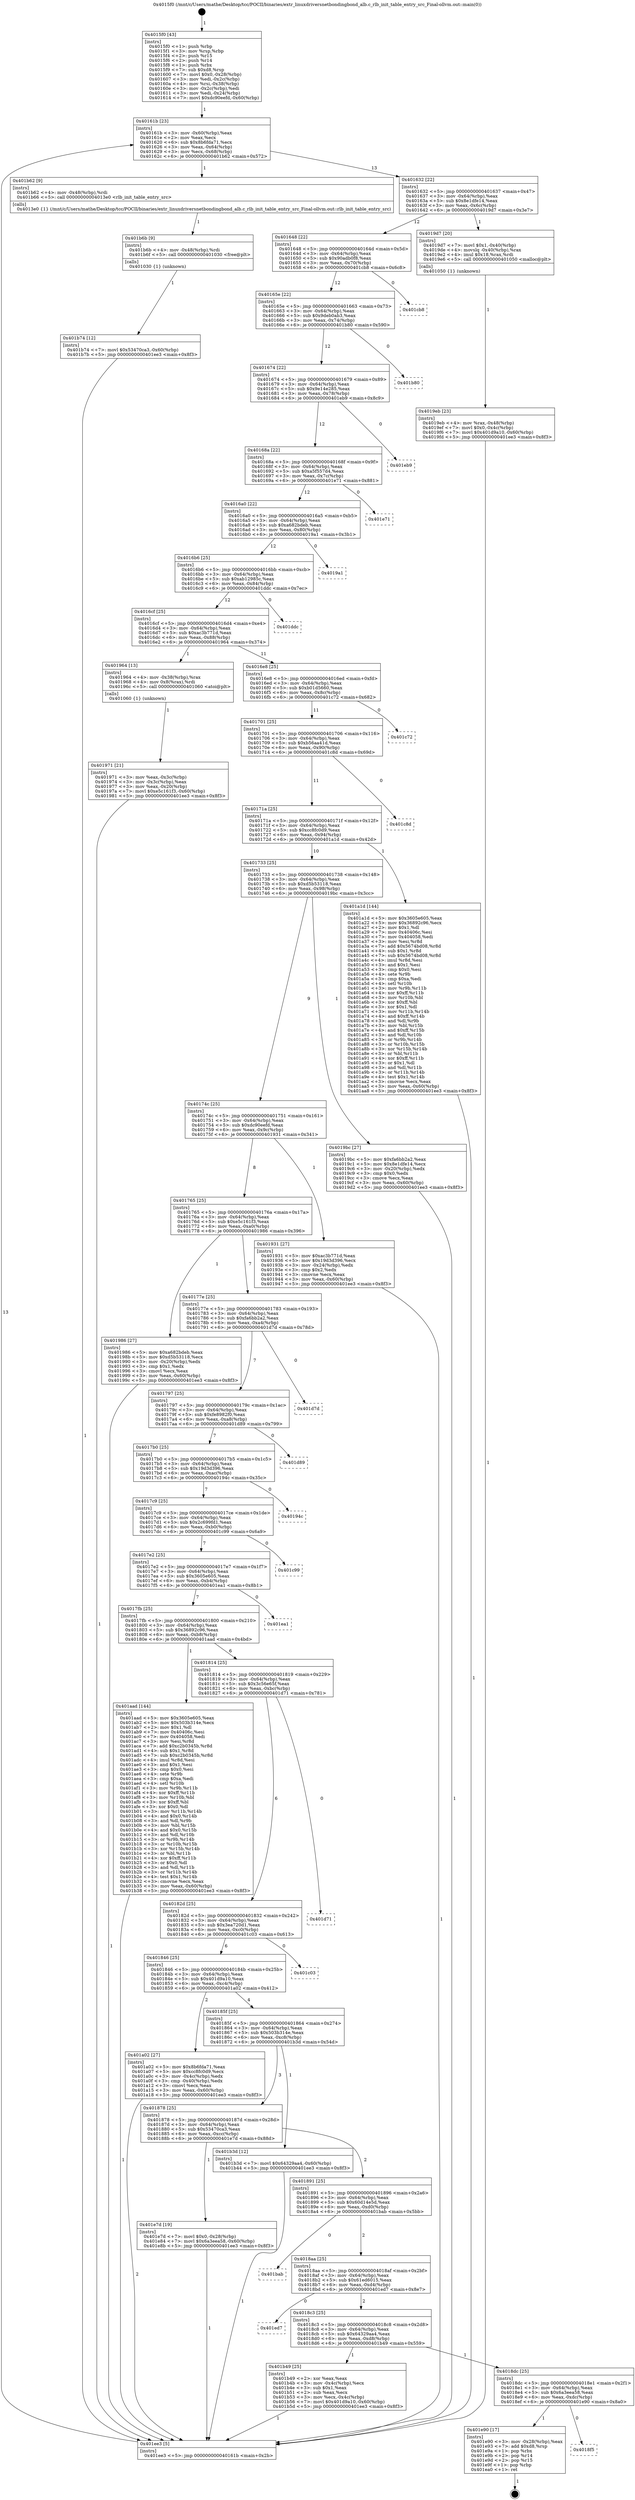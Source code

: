 digraph "0x4015f0" {
  label = "0x4015f0 (/mnt/c/Users/mathe/Desktop/tcc/POCII/binaries/extr_linuxdriversnetbondingbond_alb.c_rlb_init_table_entry_src_Final-ollvm.out::main(0))"
  labelloc = "t"
  node[shape=record]

  Entry [label="",width=0.3,height=0.3,shape=circle,fillcolor=black,style=filled]
  "0x40161b" [label="{
     0x40161b [23]\l
     | [instrs]\l
     &nbsp;&nbsp;0x40161b \<+3\>: mov -0x60(%rbp),%eax\l
     &nbsp;&nbsp;0x40161e \<+2\>: mov %eax,%ecx\l
     &nbsp;&nbsp;0x401620 \<+6\>: sub $0x8b6fda71,%ecx\l
     &nbsp;&nbsp;0x401626 \<+3\>: mov %eax,-0x64(%rbp)\l
     &nbsp;&nbsp;0x401629 \<+3\>: mov %ecx,-0x68(%rbp)\l
     &nbsp;&nbsp;0x40162c \<+6\>: je 0000000000401b62 \<main+0x572\>\l
  }"]
  "0x401b62" [label="{
     0x401b62 [9]\l
     | [instrs]\l
     &nbsp;&nbsp;0x401b62 \<+4\>: mov -0x48(%rbp),%rdi\l
     &nbsp;&nbsp;0x401b66 \<+5\>: call 00000000004013e0 \<rlb_init_table_entry_src\>\l
     | [calls]\l
     &nbsp;&nbsp;0x4013e0 \{1\} (/mnt/c/Users/mathe/Desktop/tcc/POCII/binaries/extr_linuxdriversnetbondingbond_alb.c_rlb_init_table_entry_src_Final-ollvm.out::rlb_init_table_entry_src)\l
  }"]
  "0x401632" [label="{
     0x401632 [22]\l
     | [instrs]\l
     &nbsp;&nbsp;0x401632 \<+5\>: jmp 0000000000401637 \<main+0x47\>\l
     &nbsp;&nbsp;0x401637 \<+3\>: mov -0x64(%rbp),%eax\l
     &nbsp;&nbsp;0x40163a \<+5\>: sub $0x8e1dfe14,%eax\l
     &nbsp;&nbsp;0x40163f \<+3\>: mov %eax,-0x6c(%rbp)\l
     &nbsp;&nbsp;0x401642 \<+6\>: je 00000000004019d7 \<main+0x3e7\>\l
  }"]
  Exit [label="",width=0.3,height=0.3,shape=circle,fillcolor=black,style=filled,peripheries=2]
  "0x4019d7" [label="{
     0x4019d7 [20]\l
     | [instrs]\l
     &nbsp;&nbsp;0x4019d7 \<+7\>: movl $0x1,-0x40(%rbp)\l
     &nbsp;&nbsp;0x4019de \<+4\>: movslq -0x40(%rbp),%rax\l
     &nbsp;&nbsp;0x4019e2 \<+4\>: imul $0x18,%rax,%rdi\l
     &nbsp;&nbsp;0x4019e6 \<+5\>: call 0000000000401050 \<malloc@plt\>\l
     | [calls]\l
     &nbsp;&nbsp;0x401050 \{1\} (unknown)\l
  }"]
  "0x401648" [label="{
     0x401648 [22]\l
     | [instrs]\l
     &nbsp;&nbsp;0x401648 \<+5\>: jmp 000000000040164d \<main+0x5d\>\l
     &nbsp;&nbsp;0x40164d \<+3\>: mov -0x64(%rbp),%eax\l
     &nbsp;&nbsp;0x401650 \<+5\>: sub $0x90adb0f8,%eax\l
     &nbsp;&nbsp;0x401655 \<+3\>: mov %eax,-0x70(%rbp)\l
     &nbsp;&nbsp;0x401658 \<+6\>: je 0000000000401cb8 \<main+0x6c8\>\l
  }"]
  "0x4018f5" [label="{
     0x4018f5\l
  }", style=dashed]
  "0x401cb8" [label="{
     0x401cb8\l
  }", style=dashed]
  "0x40165e" [label="{
     0x40165e [22]\l
     | [instrs]\l
     &nbsp;&nbsp;0x40165e \<+5\>: jmp 0000000000401663 \<main+0x73\>\l
     &nbsp;&nbsp;0x401663 \<+3\>: mov -0x64(%rbp),%eax\l
     &nbsp;&nbsp;0x401666 \<+5\>: sub $0x9deb0ab3,%eax\l
     &nbsp;&nbsp;0x40166b \<+3\>: mov %eax,-0x74(%rbp)\l
     &nbsp;&nbsp;0x40166e \<+6\>: je 0000000000401b80 \<main+0x590\>\l
  }"]
  "0x401e90" [label="{
     0x401e90 [17]\l
     | [instrs]\l
     &nbsp;&nbsp;0x401e90 \<+3\>: mov -0x28(%rbp),%eax\l
     &nbsp;&nbsp;0x401e93 \<+7\>: add $0xd8,%rsp\l
     &nbsp;&nbsp;0x401e9a \<+1\>: pop %rbx\l
     &nbsp;&nbsp;0x401e9b \<+2\>: pop %r14\l
     &nbsp;&nbsp;0x401e9d \<+2\>: pop %r15\l
     &nbsp;&nbsp;0x401e9f \<+1\>: pop %rbp\l
     &nbsp;&nbsp;0x401ea0 \<+1\>: ret\l
  }"]
  "0x401b80" [label="{
     0x401b80\l
  }", style=dashed]
  "0x401674" [label="{
     0x401674 [22]\l
     | [instrs]\l
     &nbsp;&nbsp;0x401674 \<+5\>: jmp 0000000000401679 \<main+0x89\>\l
     &nbsp;&nbsp;0x401679 \<+3\>: mov -0x64(%rbp),%eax\l
     &nbsp;&nbsp;0x40167c \<+5\>: sub $0x9e14e285,%eax\l
     &nbsp;&nbsp;0x401681 \<+3\>: mov %eax,-0x78(%rbp)\l
     &nbsp;&nbsp;0x401684 \<+6\>: je 0000000000401eb9 \<main+0x8c9\>\l
  }"]
  "0x401b74" [label="{
     0x401b74 [12]\l
     | [instrs]\l
     &nbsp;&nbsp;0x401b74 \<+7\>: movl $0x53470ca3,-0x60(%rbp)\l
     &nbsp;&nbsp;0x401b7b \<+5\>: jmp 0000000000401ee3 \<main+0x8f3\>\l
  }"]
  "0x401eb9" [label="{
     0x401eb9\l
  }", style=dashed]
  "0x40168a" [label="{
     0x40168a [22]\l
     | [instrs]\l
     &nbsp;&nbsp;0x40168a \<+5\>: jmp 000000000040168f \<main+0x9f\>\l
     &nbsp;&nbsp;0x40168f \<+3\>: mov -0x64(%rbp),%eax\l
     &nbsp;&nbsp;0x401692 \<+5\>: sub $0xa5f557d4,%eax\l
     &nbsp;&nbsp;0x401697 \<+3\>: mov %eax,-0x7c(%rbp)\l
     &nbsp;&nbsp;0x40169a \<+6\>: je 0000000000401e71 \<main+0x881\>\l
  }"]
  "0x401b6b" [label="{
     0x401b6b [9]\l
     | [instrs]\l
     &nbsp;&nbsp;0x401b6b \<+4\>: mov -0x48(%rbp),%rdi\l
     &nbsp;&nbsp;0x401b6f \<+5\>: call 0000000000401030 \<free@plt\>\l
     | [calls]\l
     &nbsp;&nbsp;0x401030 \{1\} (unknown)\l
  }"]
  "0x401e71" [label="{
     0x401e71\l
  }", style=dashed]
  "0x4016a0" [label="{
     0x4016a0 [22]\l
     | [instrs]\l
     &nbsp;&nbsp;0x4016a0 \<+5\>: jmp 00000000004016a5 \<main+0xb5\>\l
     &nbsp;&nbsp;0x4016a5 \<+3\>: mov -0x64(%rbp),%eax\l
     &nbsp;&nbsp;0x4016a8 \<+5\>: sub $0xa682bdeb,%eax\l
     &nbsp;&nbsp;0x4016ad \<+3\>: mov %eax,-0x80(%rbp)\l
     &nbsp;&nbsp;0x4016b0 \<+6\>: je 00000000004019a1 \<main+0x3b1\>\l
  }"]
  "0x4018dc" [label="{
     0x4018dc [25]\l
     | [instrs]\l
     &nbsp;&nbsp;0x4018dc \<+5\>: jmp 00000000004018e1 \<main+0x2f1\>\l
     &nbsp;&nbsp;0x4018e1 \<+3\>: mov -0x64(%rbp),%eax\l
     &nbsp;&nbsp;0x4018e4 \<+5\>: sub $0x6a3eea58,%eax\l
     &nbsp;&nbsp;0x4018e9 \<+6\>: mov %eax,-0xdc(%rbp)\l
     &nbsp;&nbsp;0x4018ef \<+6\>: je 0000000000401e90 \<main+0x8a0\>\l
  }"]
  "0x4019a1" [label="{
     0x4019a1\l
  }", style=dashed]
  "0x4016b6" [label="{
     0x4016b6 [25]\l
     | [instrs]\l
     &nbsp;&nbsp;0x4016b6 \<+5\>: jmp 00000000004016bb \<main+0xcb\>\l
     &nbsp;&nbsp;0x4016bb \<+3\>: mov -0x64(%rbp),%eax\l
     &nbsp;&nbsp;0x4016be \<+5\>: sub $0xab12985c,%eax\l
     &nbsp;&nbsp;0x4016c3 \<+6\>: mov %eax,-0x84(%rbp)\l
     &nbsp;&nbsp;0x4016c9 \<+6\>: je 0000000000401ddc \<main+0x7ec\>\l
  }"]
  "0x401b49" [label="{
     0x401b49 [25]\l
     | [instrs]\l
     &nbsp;&nbsp;0x401b49 \<+2\>: xor %eax,%eax\l
     &nbsp;&nbsp;0x401b4b \<+3\>: mov -0x4c(%rbp),%ecx\l
     &nbsp;&nbsp;0x401b4e \<+3\>: sub $0x1,%eax\l
     &nbsp;&nbsp;0x401b51 \<+2\>: sub %eax,%ecx\l
     &nbsp;&nbsp;0x401b53 \<+3\>: mov %ecx,-0x4c(%rbp)\l
     &nbsp;&nbsp;0x401b56 \<+7\>: movl $0x401d9a10,-0x60(%rbp)\l
     &nbsp;&nbsp;0x401b5d \<+5\>: jmp 0000000000401ee3 \<main+0x8f3\>\l
  }"]
  "0x401ddc" [label="{
     0x401ddc\l
  }", style=dashed]
  "0x4016cf" [label="{
     0x4016cf [25]\l
     | [instrs]\l
     &nbsp;&nbsp;0x4016cf \<+5\>: jmp 00000000004016d4 \<main+0xe4\>\l
     &nbsp;&nbsp;0x4016d4 \<+3\>: mov -0x64(%rbp),%eax\l
     &nbsp;&nbsp;0x4016d7 \<+5\>: sub $0xac3b771d,%eax\l
     &nbsp;&nbsp;0x4016dc \<+6\>: mov %eax,-0x88(%rbp)\l
     &nbsp;&nbsp;0x4016e2 \<+6\>: je 0000000000401964 \<main+0x374\>\l
  }"]
  "0x4018c3" [label="{
     0x4018c3 [25]\l
     | [instrs]\l
     &nbsp;&nbsp;0x4018c3 \<+5\>: jmp 00000000004018c8 \<main+0x2d8\>\l
     &nbsp;&nbsp;0x4018c8 \<+3\>: mov -0x64(%rbp),%eax\l
     &nbsp;&nbsp;0x4018cb \<+5\>: sub $0x64329aa4,%eax\l
     &nbsp;&nbsp;0x4018d0 \<+6\>: mov %eax,-0xd8(%rbp)\l
     &nbsp;&nbsp;0x4018d6 \<+6\>: je 0000000000401b49 \<main+0x559\>\l
  }"]
  "0x401964" [label="{
     0x401964 [13]\l
     | [instrs]\l
     &nbsp;&nbsp;0x401964 \<+4\>: mov -0x38(%rbp),%rax\l
     &nbsp;&nbsp;0x401968 \<+4\>: mov 0x8(%rax),%rdi\l
     &nbsp;&nbsp;0x40196c \<+5\>: call 0000000000401060 \<atoi@plt\>\l
     | [calls]\l
     &nbsp;&nbsp;0x401060 \{1\} (unknown)\l
  }"]
  "0x4016e8" [label="{
     0x4016e8 [25]\l
     | [instrs]\l
     &nbsp;&nbsp;0x4016e8 \<+5\>: jmp 00000000004016ed \<main+0xfd\>\l
     &nbsp;&nbsp;0x4016ed \<+3\>: mov -0x64(%rbp),%eax\l
     &nbsp;&nbsp;0x4016f0 \<+5\>: sub $0xb01d5660,%eax\l
     &nbsp;&nbsp;0x4016f5 \<+6\>: mov %eax,-0x8c(%rbp)\l
     &nbsp;&nbsp;0x4016fb \<+6\>: je 0000000000401c72 \<main+0x682\>\l
  }"]
  "0x401ed7" [label="{
     0x401ed7\l
  }", style=dashed]
  "0x401c72" [label="{
     0x401c72\l
  }", style=dashed]
  "0x401701" [label="{
     0x401701 [25]\l
     | [instrs]\l
     &nbsp;&nbsp;0x401701 \<+5\>: jmp 0000000000401706 \<main+0x116\>\l
     &nbsp;&nbsp;0x401706 \<+3\>: mov -0x64(%rbp),%eax\l
     &nbsp;&nbsp;0x401709 \<+5\>: sub $0xb56aa41d,%eax\l
     &nbsp;&nbsp;0x40170e \<+6\>: mov %eax,-0x90(%rbp)\l
     &nbsp;&nbsp;0x401714 \<+6\>: je 0000000000401c8d \<main+0x69d\>\l
  }"]
  "0x4018aa" [label="{
     0x4018aa [25]\l
     | [instrs]\l
     &nbsp;&nbsp;0x4018aa \<+5\>: jmp 00000000004018af \<main+0x2bf\>\l
     &nbsp;&nbsp;0x4018af \<+3\>: mov -0x64(%rbp),%eax\l
     &nbsp;&nbsp;0x4018b2 \<+5\>: sub $0x61ed6015,%eax\l
     &nbsp;&nbsp;0x4018b7 \<+6\>: mov %eax,-0xd4(%rbp)\l
     &nbsp;&nbsp;0x4018bd \<+6\>: je 0000000000401ed7 \<main+0x8e7\>\l
  }"]
  "0x401c8d" [label="{
     0x401c8d\l
  }", style=dashed]
  "0x40171a" [label="{
     0x40171a [25]\l
     | [instrs]\l
     &nbsp;&nbsp;0x40171a \<+5\>: jmp 000000000040171f \<main+0x12f\>\l
     &nbsp;&nbsp;0x40171f \<+3\>: mov -0x64(%rbp),%eax\l
     &nbsp;&nbsp;0x401722 \<+5\>: sub $0xcc8fc0d9,%eax\l
     &nbsp;&nbsp;0x401727 \<+6\>: mov %eax,-0x94(%rbp)\l
     &nbsp;&nbsp;0x40172d \<+6\>: je 0000000000401a1d \<main+0x42d\>\l
  }"]
  "0x401bab" [label="{
     0x401bab\l
  }", style=dashed]
  "0x401a1d" [label="{
     0x401a1d [144]\l
     | [instrs]\l
     &nbsp;&nbsp;0x401a1d \<+5\>: mov $0x3605e605,%eax\l
     &nbsp;&nbsp;0x401a22 \<+5\>: mov $0x36892c96,%ecx\l
     &nbsp;&nbsp;0x401a27 \<+2\>: mov $0x1,%dl\l
     &nbsp;&nbsp;0x401a29 \<+7\>: mov 0x40406c,%esi\l
     &nbsp;&nbsp;0x401a30 \<+7\>: mov 0x404058,%edi\l
     &nbsp;&nbsp;0x401a37 \<+3\>: mov %esi,%r8d\l
     &nbsp;&nbsp;0x401a3a \<+7\>: add $0x5674bd08,%r8d\l
     &nbsp;&nbsp;0x401a41 \<+4\>: sub $0x1,%r8d\l
     &nbsp;&nbsp;0x401a45 \<+7\>: sub $0x5674bd08,%r8d\l
     &nbsp;&nbsp;0x401a4c \<+4\>: imul %r8d,%esi\l
     &nbsp;&nbsp;0x401a50 \<+3\>: and $0x1,%esi\l
     &nbsp;&nbsp;0x401a53 \<+3\>: cmp $0x0,%esi\l
     &nbsp;&nbsp;0x401a56 \<+4\>: sete %r9b\l
     &nbsp;&nbsp;0x401a5a \<+3\>: cmp $0xa,%edi\l
     &nbsp;&nbsp;0x401a5d \<+4\>: setl %r10b\l
     &nbsp;&nbsp;0x401a61 \<+3\>: mov %r9b,%r11b\l
     &nbsp;&nbsp;0x401a64 \<+4\>: xor $0xff,%r11b\l
     &nbsp;&nbsp;0x401a68 \<+3\>: mov %r10b,%bl\l
     &nbsp;&nbsp;0x401a6b \<+3\>: xor $0xff,%bl\l
     &nbsp;&nbsp;0x401a6e \<+3\>: xor $0x1,%dl\l
     &nbsp;&nbsp;0x401a71 \<+3\>: mov %r11b,%r14b\l
     &nbsp;&nbsp;0x401a74 \<+4\>: and $0xff,%r14b\l
     &nbsp;&nbsp;0x401a78 \<+3\>: and %dl,%r9b\l
     &nbsp;&nbsp;0x401a7b \<+3\>: mov %bl,%r15b\l
     &nbsp;&nbsp;0x401a7e \<+4\>: and $0xff,%r15b\l
     &nbsp;&nbsp;0x401a82 \<+3\>: and %dl,%r10b\l
     &nbsp;&nbsp;0x401a85 \<+3\>: or %r9b,%r14b\l
     &nbsp;&nbsp;0x401a88 \<+3\>: or %r10b,%r15b\l
     &nbsp;&nbsp;0x401a8b \<+3\>: xor %r15b,%r14b\l
     &nbsp;&nbsp;0x401a8e \<+3\>: or %bl,%r11b\l
     &nbsp;&nbsp;0x401a91 \<+4\>: xor $0xff,%r11b\l
     &nbsp;&nbsp;0x401a95 \<+3\>: or $0x1,%dl\l
     &nbsp;&nbsp;0x401a98 \<+3\>: and %dl,%r11b\l
     &nbsp;&nbsp;0x401a9b \<+3\>: or %r11b,%r14b\l
     &nbsp;&nbsp;0x401a9e \<+4\>: test $0x1,%r14b\l
     &nbsp;&nbsp;0x401aa2 \<+3\>: cmovne %ecx,%eax\l
     &nbsp;&nbsp;0x401aa5 \<+3\>: mov %eax,-0x60(%rbp)\l
     &nbsp;&nbsp;0x401aa8 \<+5\>: jmp 0000000000401ee3 \<main+0x8f3\>\l
  }"]
  "0x401733" [label="{
     0x401733 [25]\l
     | [instrs]\l
     &nbsp;&nbsp;0x401733 \<+5\>: jmp 0000000000401738 \<main+0x148\>\l
     &nbsp;&nbsp;0x401738 \<+3\>: mov -0x64(%rbp),%eax\l
     &nbsp;&nbsp;0x40173b \<+5\>: sub $0xd5b53118,%eax\l
     &nbsp;&nbsp;0x401740 \<+6\>: mov %eax,-0x98(%rbp)\l
     &nbsp;&nbsp;0x401746 \<+6\>: je 00000000004019bc \<main+0x3cc\>\l
  }"]
  "0x401891" [label="{
     0x401891 [25]\l
     | [instrs]\l
     &nbsp;&nbsp;0x401891 \<+5\>: jmp 0000000000401896 \<main+0x2a6\>\l
     &nbsp;&nbsp;0x401896 \<+3\>: mov -0x64(%rbp),%eax\l
     &nbsp;&nbsp;0x401899 \<+5\>: sub $0x60d14e5d,%eax\l
     &nbsp;&nbsp;0x40189e \<+6\>: mov %eax,-0xd0(%rbp)\l
     &nbsp;&nbsp;0x4018a4 \<+6\>: je 0000000000401bab \<main+0x5bb\>\l
  }"]
  "0x4019bc" [label="{
     0x4019bc [27]\l
     | [instrs]\l
     &nbsp;&nbsp;0x4019bc \<+5\>: mov $0xfa6bb2a2,%eax\l
     &nbsp;&nbsp;0x4019c1 \<+5\>: mov $0x8e1dfe14,%ecx\l
     &nbsp;&nbsp;0x4019c6 \<+3\>: mov -0x20(%rbp),%edx\l
     &nbsp;&nbsp;0x4019c9 \<+3\>: cmp $0x0,%edx\l
     &nbsp;&nbsp;0x4019cc \<+3\>: cmove %ecx,%eax\l
     &nbsp;&nbsp;0x4019cf \<+3\>: mov %eax,-0x60(%rbp)\l
     &nbsp;&nbsp;0x4019d2 \<+5\>: jmp 0000000000401ee3 \<main+0x8f3\>\l
  }"]
  "0x40174c" [label="{
     0x40174c [25]\l
     | [instrs]\l
     &nbsp;&nbsp;0x40174c \<+5\>: jmp 0000000000401751 \<main+0x161\>\l
     &nbsp;&nbsp;0x401751 \<+3\>: mov -0x64(%rbp),%eax\l
     &nbsp;&nbsp;0x401754 \<+5\>: sub $0xdc90eefd,%eax\l
     &nbsp;&nbsp;0x401759 \<+6\>: mov %eax,-0x9c(%rbp)\l
     &nbsp;&nbsp;0x40175f \<+6\>: je 0000000000401931 \<main+0x341\>\l
  }"]
  "0x401e7d" [label="{
     0x401e7d [19]\l
     | [instrs]\l
     &nbsp;&nbsp;0x401e7d \<+7\>: movl $0x0,-0x28(%rbp)\l
     &nbsp;&nbsp;0x401e84 \<+7\>: movl $0x6a3eea58,-0x60(%rbp)\l
     &nbsp;&nbsp;0x401e8b \<+5\>: jmp 0000000000401ee3 \<main+0x8f3\>\l
  }"]
  "0x401931" [label="{
     0x401931 [27]\l
     | [instrs]\l
     &nbsp;&nbsp;0x401931 \<+5\>: mov $0xac3b771d,%eax\l
     &nbsp;&nbsp;0x401936 \<+5\>: mov $0x19d3d396,%ecx\l
     &nbsp;&nbsp;0x40193b \<+3\>: mov -0x24(%rbp),%edx\l
     &nbsp;&nbsp;0x40193e \<+3\>: cmp $0x2,%edx\l
     &nbsp;&nbsp;0x401941 \<+3\>: cmovne %ecx,%eax\l
     &nbsp;&nbsp;0x401944 \<+3\>: mov %eax,-0x60(%rbp)\l
     &nbsp;&nbsp;0x401947 \<+5\>: jmp 0000000000401ee3 \<main+0x8f3\>\l
  }"]
  "0x401765" [label="{
     0x401765 [25]\l
     | [instrs]\l
     &nbsp;&nbsp;0x401765 \<+5\>: jmp 000000000040176a \<main+0x17a\>\l
     &nbsp;&nbsp;0x40176a \<+3\>: mov -0x64(%rbp),%eax\l
     &nbsp;&nbsp;0x40176d \<+5\>: sub $0xe5c161f3,%eax\l
     &nbsp;&nbsp;0x401772 \<+6\>: mov %eax,-0xa0(%rbp)\l
     &nbsp;&nbsp;0x401778 \<+6\>: je 0000000000401986 \<main+0x396\>\l
  }"]
  "0x401ee3" [label="{
     0x401ee3 [5]\l
     | [instrs]\l
     &nbsp;&nbsp;0x401ee3 \<+5\>: jmp 000000000040161b \<main+0x2b\>\l
  }"]
  "0x4015f0" [label="{
     0x4015f0 [43]\l
     | [instrs]\l
     &nbsp;&nbsp;0x4015f0 \<+1\>: push %rbp\l
     &nbsp;&nbsp;0x4015f1 \<+3\>: mov %rsp,%rbp\l
     &nbsp;&nbsp;0x4015f4 \<+2\>: push %r15\l
     &nbsp;&nbsp;0x4015f6 \<+2\>: push %r14\l
     &nbsp;&nbsp;0x4015f8 \<+1\>: push %rbx\l
     &nbsp;&nbsp;0x4015f9 \<+7\>: sub $0xd8,%rsp\l
     &nbsp;&nbsp;0x401600 \<+7\>: movl $0x0,-0x28(%rbp)\l
     &nbsp;&nbsp;0x401607 \<+3\>: mov %edi,-0x2c(%rbp)\l
     &nbsp;&nbsp;0x40160a \<+4\>: mov %rsi,-0x38(%rbp)\l
     &nbsp;&nbsp;0x40160e \<+3\>: mov -0x2c(%rbp),%edi\l
     &nbsp;&nbsp;0x401611 \<+3\>: mov %edi,-0x24(%rbp)\l
     &nbsp;&nbsp;0x401614 \<+7\>: movl $0xdc90eefd,-0x60(%rbp)\l
  }"]
  "0x401971" [label="{
     0x401971 [21]\l
     | [instrs]\l
     &nbsp;&nbsp;0x401971 \<+3\>: mov %eax,-0x3c(%rbp)\l
     &nbsp;&nbsp;0x401974 \<+3\>: mov -0x3c(%rbp),%eax\l
     &nbsp;&nbsp;0x401977 \<+3\>: mov %eax,-0x20(%rbp)\l
     &nbsp;&nbsp;0x40197a \<+7\>: movl $0xe5c161f3,-0x60(%rbp)\l
     &nbsp;&nbsp;0x401981 \<+5\>: jmp 0000000000401ee3 \<main+0x8f3\>\l
  }"]
  "0x401878" [label="{
     0x401878 [25]\l
     | [instrs]\l
     &nbsp;&nbsp;0x401878 \<+5\>: jmp 000000000040187d \<main+0x28d\>\l
     &nbsp;&nbsp;0x40187d \<+3\>: mov -0x64(%rbp),%eax\l
     &nbsp;&nbsp;0x401880 \<+5\>: sub $0x53470ca3,%eax\l
     &nbsp;&nbsp;0x401885 \<+6\>: mov %eax,-0xcc(%rbp)\l
     &nbsp;&nbsp;0x40188b \<+6\>: je 0000000000401e7d \<main+0x88d\>\l
  }"]
  "0x401986" [label="{
     0x401986 [27]\l
     | [instrs]\l
     &nbsp;&nbsp;0x401986 \<+5\>: mov $0xa682bdeb,%eax\l
     &nbsp;&nbsp;0x40198b \<+5\>: mov $0xd5b53118,%ecx\l
     &nbsp;&nbsp;0x401990 \<+3\>: mov -0x20(%rbp),%edx\l
     &nbsp;&nbsp;0x401993 \<+3\>: cmp $0x1,%edx\l
     &nbsp;&nbsp;0x401996 \<+3\>: cmovl %ecx,%eax\l
     &nbsp;&nbsp;0x401999 \<+3\>: mov %eax,-0x60(%rbp)\l
     &nbsp;&nbsp;0x40199c \<+5\>: jmp 0000000000401ee3 \<main+0x8f3\>\l
  }"]
  "0x40177e" [label="{
     0x40177e [25]\l
     | [instrs]\l
     &nbsp;&nbsp;0x40177e \<+5\>: jmp 0000000000401783 \<main+0x193\>\l
     &nbsp;&nbsp;0x401783 \<+3\>: mov -0x64(%rbp),%eax\l
     &nbsp;&nbsp;0x401786 \<+5\>: sub $0xfa6bb2a2,%eax\l
     &nbsp;&nbsp;0x40178b \<+6\>: mov %eax,-0xa4(%rbp)\l
     &nbsp;&nbsp;0x401791 \<+6\>: je 0000000000401d7d \<main+0x78d\>\l
  }"]
  "0x4019eb" [label="{
     0x4019eb [23]\l
     | [instrs]\l
     &nbsp;&nbsp;0x4019eb \<+4\>: mov %rax,-0x48(%rbp)\l
     &nbsp;&nbsp;0x4019ef \<+7\>: movl $0x0,-0x4c(%rbp)\l
     &nbsp;&nbsp;0x4019f6 \<+7\>: movl $0x401d9a10,-0x60(%rbp)\l
     &nbsp;&nbsp;0x4019fd \<+5\>: jmp 0000000000401ee3 \<main+0x8f3\>\l
  }"]
  "0x401b3d" [label="{
     0x401b3d [12]\l
     | [instrs]\l
     &nbsp;&nbsp;0x401b3d \<+7\>: movl $0x64329aa4,-0x60(%rbp)\l
     &nbsp;&nbsp;0x401b44 \<+5\>: jmp 0000000000401ee3 \<main+0x8f3\>\l
  }"]
  "0x401d7d" [label="{
     0x401d7d\l
  }", style=dashed]
  "0x401797" [label="{
     0x401797 [25]\l
     | [instrs]\l
     &nbsp;&nbsp;0x401797 \<+5\>: jmp 000000000040179c \<main+0x1ac\>\l
     &nbsp;&nbsp;0x40179c \<+3\>: mov -0x64(%rbp),%eax\l
     &nbsp;&nbsp;0x40179f \<+5\>: sub $0xfe8982f0,%eax\l
     &nbsp;&nbsp;0x4017a4 \<+6\>: mov %eax,-0xa8(%rbp)\l
     &nbsp;&nbsp;0x4017aa \<+6\>: je 0000000000401d89 \<main+0x799\>\l
  }"]
  "0x40185f" [label="{
     0x40185f [25]\l
     | [instrs]\l
     &nbsp;&nbsp;0x40185f \<+5\>: jmp 0000000000401864 \<main+0x274\>\l
     &nbsp;&nbsp;0x401864 \<+3\>: mov -0x64(%rbp),%eax\l
     &nbsp;&nbsp;0x401867 \<+5\>: sub $0x503b314e,%eax\l
     &nbsp;&nbsp;0x40186c \<+6\>: mov %eax,-0xc8(%rbp)\l
     &nbsp;&nbsp;0x401872 \<+6\>: je 0000000000401b3d \<main+0x54d\>\l
  }"]
  "0x401d89" [label="{
     0x401d89\l
  }", style=dashed]
  "0x4017b0" [label="{
     0x4017b0 [25]\l
     | [instrs]\l
     &nbsp;&nbsp;0x4017b0 \<+5\>: jmp 00000000004017b5 \<main+0x1c5\>\l
     &nbsp;&nbsp;0x4017b5 \<+3\>: mov -0x64(%rbp),%eax\l
     &nbsp;&nbsp;0x4017b8 \<+5\>: sub $0x19d3d396,%eax\l
     &nbsp;&nbsp;0x4017bd \<+6\>: mov %eax,-0xac(%rbp)\l
     &nbsp;&nbsp;0x4017c3 \<+6\>: je 000000000040194c \<main+0x35c\>\l
  }"]
  "0x401a02" [label="{
     0x401a02 [27]\l
     | [instrs]\l
     &nbsp;&nbsp;0x401a02 \<+5\>: mov $0x8b6fda71,%eax\l
     &nbsp;&nbsp;0x401a07 \<+5\>: mov $0xcc8fc0d9,%ecx\l
     &nbsp;&nbsp;0x401a0c \<+3\>: mov -0x4c(%rbp),%edx\l
     &nbsp;&nbsp;0x401a0f \<+3\>: cmp -0x40(%rbp),%edx\l
     &nbsp;&nbsp;0x401a12 \<+3\>: cmovl %ecx,%eax\l
     &nbsp;&nbsp;0x401a15 \<+3\>: mov %eax,-0x60(%rbp)\l
     &nbsp;&nbsp;0x401a18 \<+5\>: jmp 0000000000401ee3 \<main+0x8f3\>\l
  }"]
  "0x40194c" [label="{
     0x40194c\l
  }", style=dashed]
  "0x4017c9" [label="{
     0x4017c9 [25]\l
     | [instrs]\l
     &nbsp;&nbsp;0x4017c9 \<+5\>: jmp 00000000004017ce \<main+0x1de\>\l
     &nbsp;&nbsp;0x4017ce \<+3\>: mov -0x64(%rbp),%eax\l
     &nbsp;&nbsp;0x4017d1 \<+5\>: sub $0x2c699fd1,%eax\l
     &nbsp;&nbsp;0x4017d6 \<+6\>: mov %eax,-0xb0(%rbp)\l
     &nbsp;&nbsp;0x4017dc \<+6\>: je 0000000000401c99 \<main+0x6a9\>\l
  }"]
  "0x401846" [label="{
     0x401846 [25]\l
     | [instrs]\l
     &nbsp;&nbsp;0x401846 \<+5\>: jmp 000000000040184b \<main+0x25b\>\l
     &nbsp;&nbsp;0x40184b \<+3\>: mov -0x64(%rbp),%eax\l
     &nbsp;&nbsp;0x40184e \<+5\>: sub $0x401d9a10,%eax\l
     &nbsp;&nbsp;0x401853 \<+6\>: mov %eax,-0xc4(%rbp)\l
     &nbsp;&nbsp;0x401859 \<+6\>: je 0000000000401a02 \<main+0x412\>\l
  }"]
  "0x401c99" [label="{
     0x401c99\l
  }", style=dashed]
  "0x4017e2" [label="{
     0x4017e2 [25]\l
     | [instrs]\l
     &nbsp;&nbsp;0x4017e2 \<+5\>: jmp 00000000004017e7 \<main+0x1f7\>\l
     &nbsp;&nbsp;0x4017e7 \<+3\>: mov -0x64(%rbp),%eax\l
     &nbsp;&nbsp;0x4017ea \<+5\>: sub $0x3605e605,%eax\l
     &nbsp;&nbsp;0x4017ef \<+6\>: mov %eax,-0xb4(%rbp)\l
     &nbsp;&nbsp;0x4017f5 \<+6\>: je 0000000000401ea1 \<main+0x8b1\>\l
  }"]
  "0x401c03" [label="{
     0x401c03\l
  }", style=dashed]
  "0x401ea1" [label="{
     0x401ea1\l
  }", style=dashed]
  "0x4017fb" [label="{
     0x4017fb [25]\l
     | [instrs]\l
     &nbsp;&nbsp;0x4017fb \<+5\>: jmp 0000000000401800 \<main+0x210\>\l
     &nbsp;&nbsp;0x401800 \<+3\>: mov -0x64(%rbp),%eax\l
     &nbsp;&nbsp;0x401803 \<+5\>: sub $0x36892c96,%eax\l
     &nbsp;&nbsp;0x401808 \<+6\>: mov %eax,-0xb8(%rbp)\l
     &nbsp;&nbsp;0x40180e \<+6\>: je 0000000000401aad \<main+0x4bd\>\l
  }"]
  "0x40182d" [label="{
     0x40182d [25]\l
     | [instrs]\l
     &nbsp;&nbsp;0x40182d \<+5\>: jmp 0000000000401832 \<main+0x242\>\l
     &nbsp;&nbsp;0x401832 \<+3\>: mov -0x64(%rbp),%eax\l
     &nbsp;&nbsp;0x401835 \<+5\>: sub $0x3ea720d1,%eax\l
     &nbsp;&nbsp;0x40183a \<+6\>: mov %eax,-0xc0(%rbp)\l
     &nbsp;&nbsp;0x401840 \<+6\>: je 0000000000401c03 \<main+0x613\>\l
  }"]
  "0x401aad" [label="{
     0x401aad [144]\l
     | [instrs]\l
     &nbsp;&nbsp;0x401aad \<+5\>: mov $0x3605e605,%eax\l
     &nbsp;&nbsp;0x401ab2 \<+5\>: mov $0x503b314e,%ecx\l
     &nbsp;&nbsp;0x401ab7 \<+2\>: mov $0x1,%dl\l
     &nbsp;&nbsp;0x401ab9 \<+7\>: mov 0x40406c,%esi\l
     &nbsp;&nbsp;0x401ac0 \<+7\>: mov 0x404058,%edi\l
     &nbsp;&nbsp;0x401ac7 \<+3\>: mov %esi,%r8d\l
     &nbsp;&nbsp;0x401aca \<+7\>: add $0xc2b0345b,%r8d\l
     &nbsp;&nbsp;0x401ad1 \<+4\>: sub $0x1,%r8d\l
     &nbsp;&nbsp;0x401ad5 \<+7\>: sub $0xc2b0345b,%r8d\l
     &nbsp;&nbsp;0x401adc \<+4\>: imul %r8d,%esi\l
     &nbsp;&nbsp;0x401ae0 \<+3\>: and $0x1,%esi\l
     &nbsp;&nbsp;0x401ae3 \<+3\>: cmp $0x0,%esi\l
     &nbsp;&nbsp;0x401ae6 \<+4\>: sete %r9b\l
     &nbsp;&nbsp;0x401aea \<+3\>: cmp $0xa,%edi\l
     &nbsp;&nbsp;0x401aed \<+4\>: setl %r10b\l
     &nbsp;&nbsp;0x401af1 \<+3\>: mov %r9b,%r11b\l
     &nbsp;&nbsp;0x401af4 \<+4\>: xor $0xff,%r11b\l
     &nbsp;&nbsp;0x401af8 \<+3\>: mov %r10b,%bl\l
     &nbsp;&nbsp;0x401afb \<+3\>: xor $0xff,%bl\l
     &nbsp;&nbsp;0x401afe \<+3\>: xor $0x0,%dl\l
     &nbsp;&nbsp;0x401b01 \<+3\>: mov %r11b,%r14b\l
     &nbsp;&nbsp;0x401b04 \<+4\>: and $0x0,%r14b\l
     &nbsp;&nbsp;0x401b08 \<+3\>: and %dl,%r9b\l
     &nbsp;&nbsp;0x401b0b \<+3\>: mov %bl,%r15b\l
     &nbsp;&nbsp;0x401b0e \<+4\>: and $0x0,%r15b\l
     &nbsp;&nbsp;0x401b12 \<+3\>: and %dl,%r10b\l
     &nbsp;&nbsp;0x401b15 \<+3\>: or %r9b,%r14b\l
     &nbsp;&nbsp;0x401b18 \<+3\>: or %r10b,%r15b\l
     &nbsp;&nbsp;0x401b1b \<+3\>: xor %r15b,%r14b\l
     &nbsp;&nbsp;0x401b1e \<+3\>: or %bl,%r11b\l
     &nbsp;&nbsp;0x401b21 \<+4\>: xor $0xff,%r11b\l
     &nbsp;&nbsp;0x401b25 \<+3\>: or $0x0,%dl\l
     &nbsp;&nbsp;0x401b28 \<+3\>: and %dl,%r11b\l
     &nbsp;&nbsp;0x401b2b \<+3\>: or %r11b,%r14b\l
     &nbsp;&nbsp;0x401b2e \<+4\>: test $0x1,%r14b\l
     &nbsp;&nbsp;0x401b32 \<+3\>: cmovne %ecx,%eax\l
     &nbsp;&nbsp;0x401b35 \<+3\>: mov %eax,-0x60(%rbp)\l
     &nbsp;&nbsp;0x401b38 \<+5\>: jmp 0000000000401ee3 \<main+0x8f3\>\l
  }"]
  "0x401814" [label="{
     0x401814 [25]\l
     | [instrs]\l
     &nbsp;&nbsp;0x401814 \<+5\>: jmp 0000000000401819 \<main+0x229\>\l
     &nbsp;&nbsp;0x401819 \<+3\>: mov -0x64(%rbp),%eax\l
     &nbsp;&nbsp;0x40181c \<+5\>: sub $0x3c56e65f,%eax\l
     &nbsp;&nbsp;0x401821 \<+6\>: mov %eax,-0xbc(%rbp)\l
     &nbsp;&nbsp;0x401827 \<+6\>: je 0000000000401d71 \<main+0x781\>\l
  }"]
  "0x401d71" [label="{
     0x401d71\l
  }", style=dashed]
  Entry -> "0x4015f0" [label=" 1"]
  "0x40161b" -> "0x401b62" [label=" 1"]
  "0x40161b" -> "0x401632" [label=" 13"]
  "0x401e90" -> Exit [label=" 1"]
  "0x401632" -> "0x4019d7" [label=" 1"]
  "0x401632" -> "0x401648" [label=" 12"]
  "0x4018dc" -> "0x4018f5" [label=" 0"]
  "0x401648" -> "0x401cb8" [label=" 0"]
  "0x401648" -> "0x40165e" [label=" 12"]
  "0x4018dc" -> "0x401e90" [label=" 1"]
  "0x40165e" -> "0x401b80" [label=" 0"]
  "0x40165e" -> "0x401674" [label=" 12"]
  "0x401e7d" -> "0x401ee3" [label=" 1"]
  "0x401674" -> "0x401eb9" [label=" 0"]
  "0x401674" -> "0x40168a" [label=" 12"]
  "0x401b74" -> "0x401ee3" [label=" 1"]
  "0x40168a" -> "0x401e71" [label=" 0"]
  "0x40168a" -> "0x4016a0" [label=" 12"]
  "0x401b6b" -> "0x401b74" [label=" 1"]
  "0x4016a0" -> "0x4019a1" [label=" 0"]
  "0x4016a0" -> "0x4016b6" [label=" 12"]
  "0x401b62" -> "0x401b6b" [label=" 1"]
  "0x4016b6" -> "0x401ddc" [label=" 0"]
  "0x4016b6" -> "0x4016cf" [label=" 12"]
  "0x401b49" -> "0x401ee3" [label=" 1"]
  "0x4016cf" -> "0x401964" [label=" 1"]
  "0x4016cf" -> "0x4016e8" [label=" 11"]
  "0x4018c3" -> "0x401b49" [label=" 1"]
  "0x4016e8" -> "0x401c72" [label=" 0"]
  "0x4016e8" -> "0x401701" [label=" 11"]
  "0x4018c3" -> "0x4018dc" [label=" 1"]
  "0x401701" -> "0x401c8d" [label=" 0"]
  "0x401701" -> "0x40171a" [label=" 11"]
  "0x4018aa" -> "0x401ed7" [label=" 0"]
  "0x40171a" -> "0x401a1d" [label=" 1"]
  "0x40171a" -> "0x401733" [label=" 10"]
  "0x4018aa" -> "0x4018c3" [label=" 2"]
  "0x401733" -> "0x4019bc" [label=" 1"]
  "0x401733" -> "0x40174c" [label=" 9"]
  "0x401891" -> "0x401bab" [label=" 0"]
  "0x40174c" -> "0x401931" [label=" 1"]
  "0x40174c" -> "0x401765" [label=" 8"]
  "0x401931" -> "0x401ee3" [label=" 1"]
  "0x4015f0" -> "0x40161b" [label=" 1"]
  "0x401ee3" -> "0x40161b" [label=" 13"]
  "0x401964" -> "0x401971" [label=" 1"]
  "0x401971" -> "0x401ee3" [label=" 1"]
  "0x401891" -> "0x4018aa" [label=" 2"]
  "0x401765" -> "0x401986" [label=" 1"]
  "0x401765" -> "0x40177e" [label=" 7"]
  "0x401986" -> "0x401ee3" [label=" 1"]
  "0x4019bc" -> "0x401ee3" [label=" 1"]
  "0x4019d7" -> "0x4019eb" [label=" 1"]
  "0x4019eb" -> "0x401ee3" [label=" 1"]
  "0x401878" -> "0x401e7d" [label=" 1"]
  "0x40177e" -> "0x401d7d" [label=" 0"]
  "0x40177e" -> "0x401797" [label=" 7"]
  "0x401878" -> "0x401891" [label=" 2"]
  "0x401797" -> "0x401d89" [label=" 0"]
  "0x401797" -> "0x4017b0" [label=" 7"]
  "0x40185f" -> "0x401878" [label=" 3"]
  "0x4017b0" -> "0x40194c" [label=" 0"]
  "0x4017b0" -> "0x4017c9" [label=" 7"]
  "0x40185f" -> "0x401b3d" [label=" 1"]
  "0x4017c9" -> "0x401c99" [label=" 0"]
  "0x4017c9" -> "0x4017e2" [label=" 7"]
  "0x401aad" -> "0x401ee3" [label=" 1"]
  "0x4017e2" -> "0x401ea1" [label=" 0"]
  "0x4017e2" -> "0x4017fb" [label=" 7"]
  "0x401a1d" -> "0x401ee3" [label=" 1"]
  "0x4017fb" -> "0x401aad" [label=" 1"]
  "0x4017fb" -> "0x401814" [label=" 6"]
  "0x401846" -> "0x40185f" [label=" 4"]
  "0x401814" -> "0x401d71" [label=" 0"]
  "0x401814" -> "0x40182d" [label=" 6"]
  "0x401a02" -> "0x401ee3" [label=" 2"]
  "0x40182d" -> "0x401c03" [label=" 0"]
  "0x40182d" -> "0x401846" [label=" 6"]
  "0x401b3d" -> "0x401ee3" [label=" 1"]
  "0x401846" -> "0x401a02" [label=" 2"]
}
